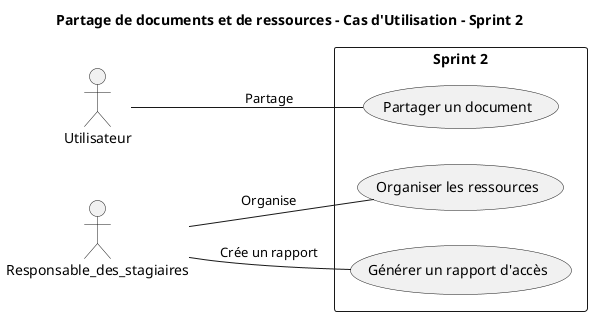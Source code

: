 @startuml
title Partage de documents et de ressources - Cas d'Utilisation - Sprint 2
left to right direction

actor Utilisateur as U
actor Responsable_des_stagiaires as A

rectangle "Sprint 2" {
    usecase UC3 as "Partager un document"
    usecase UC4 as "Organiser les ressources"
    usecase UC5 as "Générer un rapport d'accès"
}

U -- UC3 : "Partage"
A -- UC4 : "Organise"
A -- UC5 : "Crée un rapport"
@enduml
